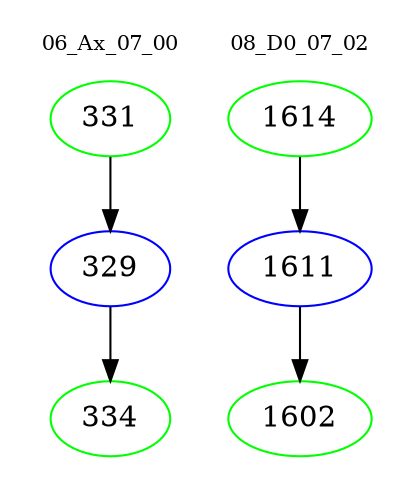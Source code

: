 digraph{
subgraph cluster_0 {
color = white
label = "06_Ax_07_00";
fontsize=10;
T0_331 [label="331", color="green"]
T0_331 -> T0_329 [color="black"]
T0_329 [label="329", color="blue"]
T0_329 -> T0_334 [color="black"]
T0_334 [label="334", color="green"]
}
subgraph cluster_1 {
color = white
label = "08_D0_07_02";
fontsize=10;
T1_1614 [label="1614", color="green"]
T1_1614 -> T1_1611 [color="black"]
T1_1611 [label="1611", color="blue"]
T1_1611 -> T1_1602 [color="black"]
T1_1602 [label="1602", color="green"]
}
}
